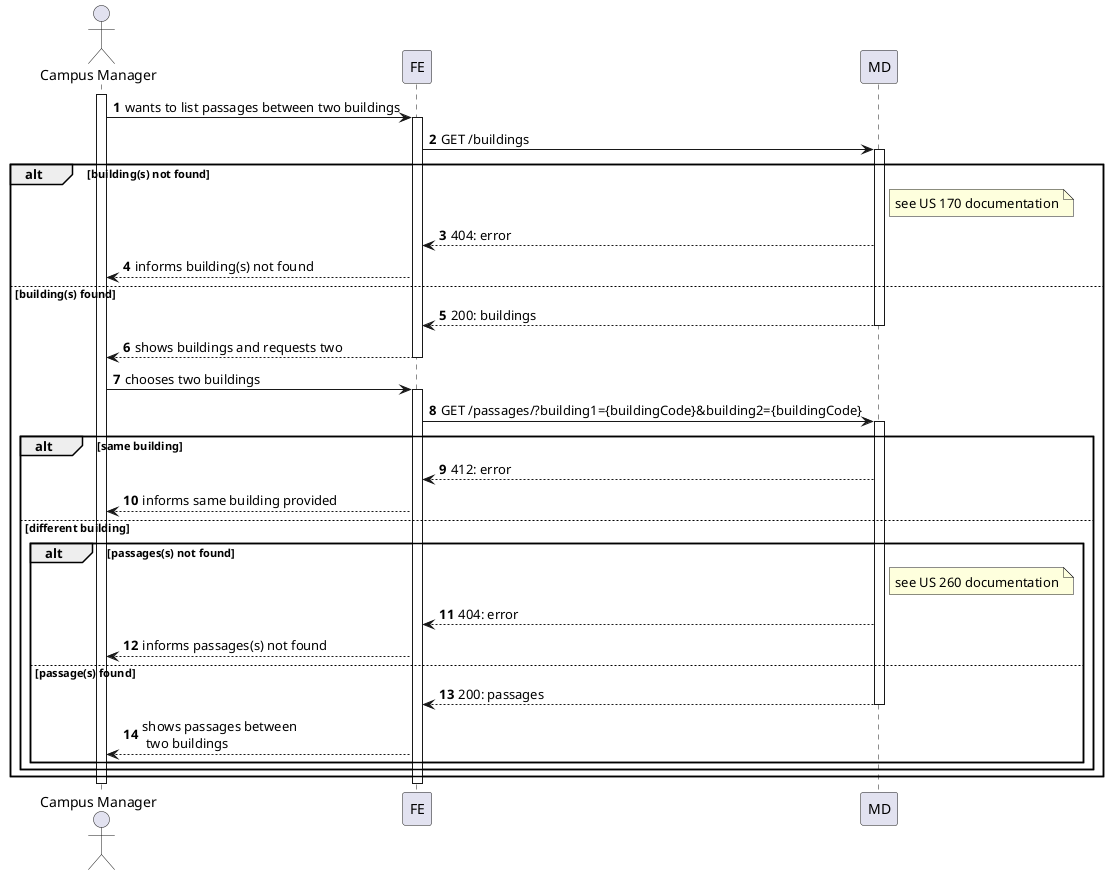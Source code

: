 @startuml
autonumber

actor "Campus Manager" as usr

participant "FE" as ui
participant "MD" as md

activate usr
    usr -> ui : wants to list passages between two buildings
    activate ui

        ui -> md : GET /buildings
        alt building(s) not found
            activate md
            note right of md : see US 170 documentation
                md --> ui : 404: error

            ui --> usr : informs building(s) not found

        else building(s) found
            md --> ui : 200: buildings

            deactivate md
            ui --> usr : shows buildings and requests two
    deactivate ui

    usr -> ui : chooses two buildings
    activate ui
        ui -> md : GET /passages/?building1={buildingCode}&building2={buildingCode}
        activate md


        alt same building
            md --> ui : 412: error
            ui --> usr: informs same building provided
        else different building

        alt passages(s) not found
                note right of md : see US 260 documentation
                md --> ui: 404: error

            ui --> usr : informs passages(s) not found
        else passage(s) found
            md --> ui : 200: passages

            deactivate md
            ui --> usr : shows passages between\n two buildings
            end
        end
    end
    deactivate ui
deactivate usr

@enduml
